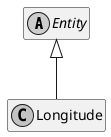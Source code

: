 ﻿@startuml
hide empty members
skinparam monochrome true
skinparam backgroundcolor transparent

abstract class Entity {
}

Entity <|-- Longitude

class Longitude {
}

@enduml
